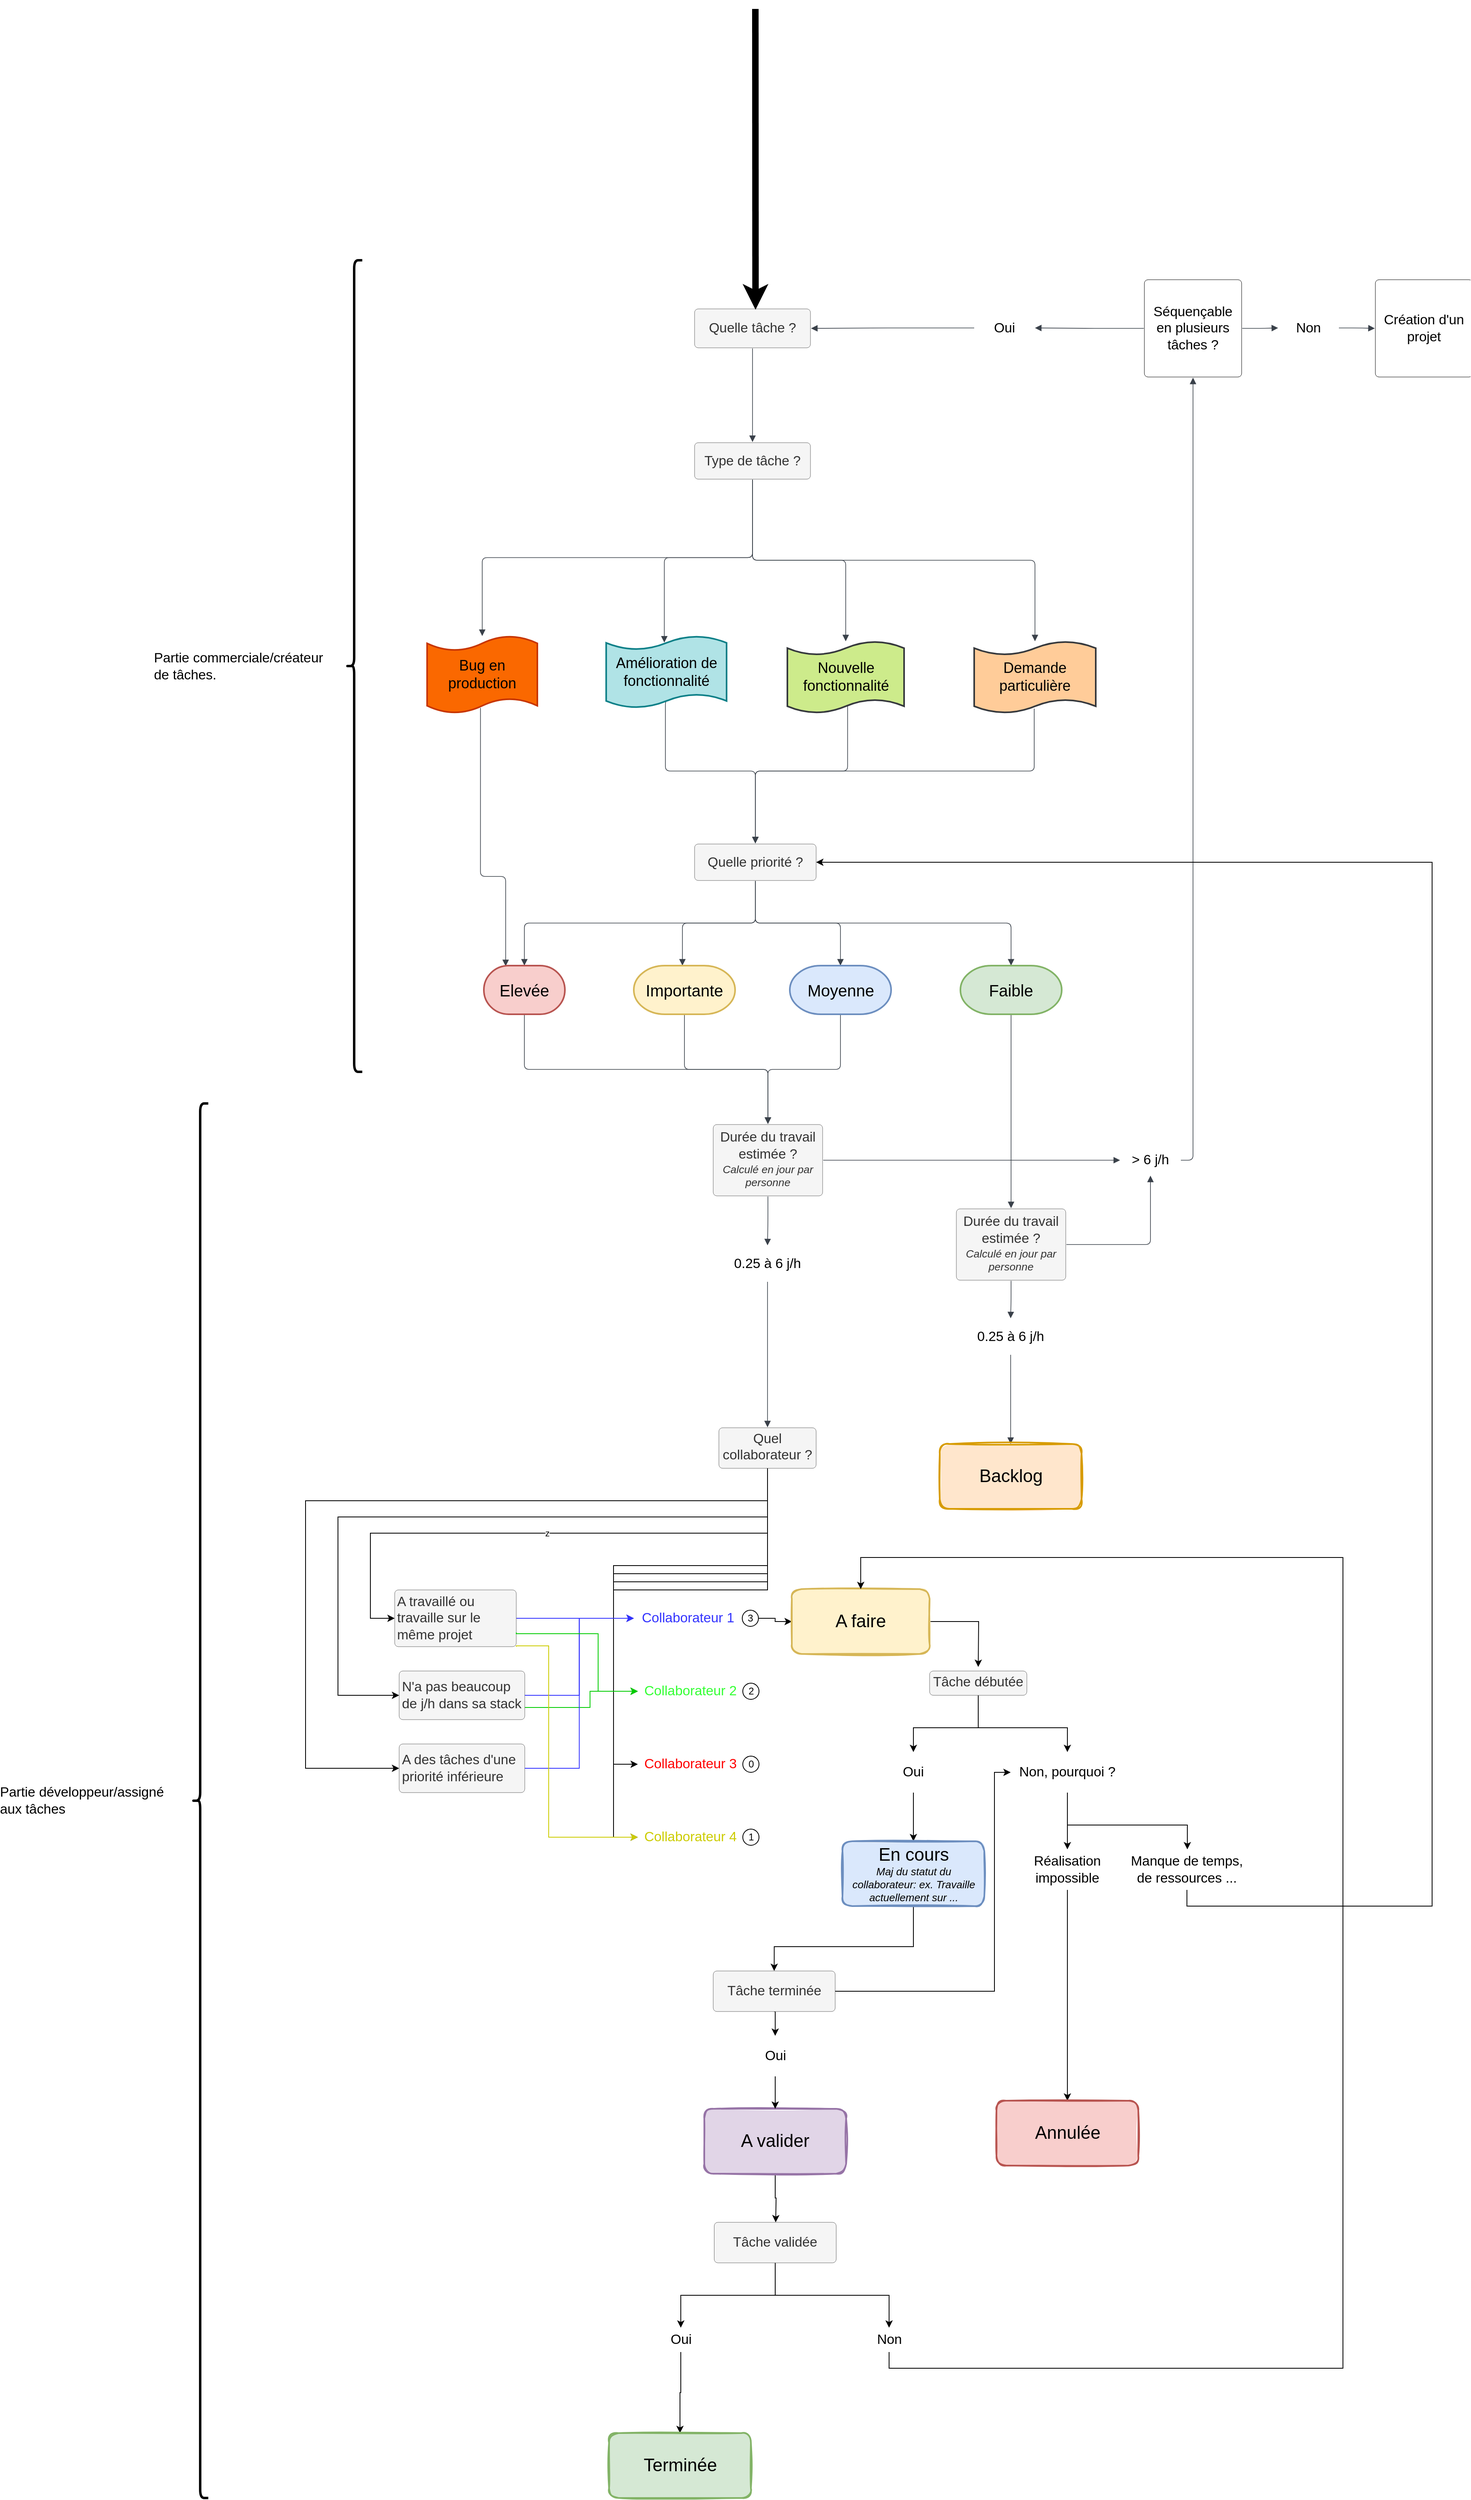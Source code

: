 <mxfile version="24.7.7">
  <diagram name="Page-1" id="fcZhdtvS9p5PEWPYI8Sy">
    <mxGraphModel dx="4054" dy="2605" grid="1" gridSize="10" guides="1" tooltips="1" connect="1" arrows="1" fold="1" page="1" pageScale="1" pageWidth="827" pageHeight="1169" math="0" shadow="0">
      <root>
        <mxCell id="0" />
        <mxCell id="1" parent="0" />
        <mxCell id="7268VmPEQmdFCBt6fVRC-45" value="" style="html=1;jettySize=18;whiteSpace=wrap;overflow=block;blockSpacing=1;fontSize=13;strokeColor=#3a414a;strokeOpacity=100;strokeWidth=0.8;rounded=1;arcSize=12;edgeStyle=orthogonalEdgeStyle;startArrow=none;endArrow=block;endFill=1;exitX=0.5;exitY=1.017;exitPerimeter=0;lucidId=GWr79bhpcn.O;" parent="1" source="7268VmPEQmdFCBt6fVRC-58" target="7268VmPEQmdFCBt6fVRC-217" edge="1">
          <mxGeometry width="100" height="100" relative="1" as="geometry">
            <Array as="points" />
            <mxPoint x="-870" y="-60" as="targetPoint" />
          </mxGeometry>
        </mxCell>
        <mxCell id="7268VmPEQmdFCBt6fVRC-46" value="" style="html=1;jettySize=18;whiteSpace=wrap;overflow=block;blockSpacing=1;fontSize=13;strokeColor=#3a414a;strokeOpacity=100;strokeWidth=0.8;rounded=1;arcSize=12;edgeStyle=orthogonalEdgeStyle;startArrow=none;endArrow=block;endFill=1;exitX=0.5;exitY=1.017;exitPerimeter=0;entryX=0.483;entryY=0.091;entryPerimeter=0;lucidId=5Yr7krDCe1~g;entryDx=0;entryDy=0;" parent="1" source="7268VmPEQmdFCBt6fVRC-58" target="7268VmPEQmdFCBt6fVRC-223" edge="1">
          <mxGeometry width="100" height="100" relative="1" as="geometry">
            <Array as="points" />
            <mxPoint x="-630" y="-59" as="targetPoint" />
          </mxGeometry>
        </mxCell>
        <mxCell id="7268VmPEQmdFCBt6fVRC-47" value="" style="html=1;jettySize=18;whiteSpace=wrap;overflow=block;blockSpacing=1;fontSize=13;strokeColor=#3a414a;strokeOpacity=100;strokeWidth=0.8;rounded=1;arcSize=12;edgeStyle=orthogonalEdgeStyle;startArrow=none;endArrow=block;endFill=1;exitX=0.5;exitY=1.017;exitPerimeter=0;lucidId=9Yr7BtLrKn6U;" parent="1" source="7268VmPEQmdFCBt6fVRC-58" target="7268VmPEQmdFCBt6fVRC-225" edge="1">
          <mxGeometry width="100" height="100" relative="1" as="geometry">
            <Array as="points" />
            <mxPoint x="-420.0" y="-60" as="targetPoint" />
          </mxGeometry>
        </mxCell>
        <mxCell id="7268VmPEQmdFCBt6fVRC-48" value="" style="html=1;jettySize=18;whiteSpace=wrap;overflow=block;blockSpacing=1;fontSize=13;strokeColor=#3a414a;strokeOpacity=100;strokeWidth=0.8;rounded=1;arcSize=12;edgeStyle=orthogonalEdgeStyle;startArrow=none;endArrow=block;endFill=1;exitX=0.5;exitY=1.017;exitPerimeter=0;lucidId=.Yr72rbnCcZs;" parent="1" source="7268VmPEQmdFCBt6fVRC-58" target="7268VmPEQmdFCBt6fVRC-224" edge="1">
          <mxGeometry width="100" height="100" relative="1" as="geometry">
            <Array as="points" />
          </mxGeometry>
        </mxCell>
        <mxCell id="7268VmPEQmdFCBt6fVRC-49" value="" style="html=1;jettySize=18;whiteSpace=wrap;overflow=block;blockSpacing=1;fontSize=13;strokeColor=#3a414a;strokeOpacity=100;strokeWidth=0.8;rounded=1;arcSize=12;edgeStyle=orthogonalEdgeStyle;startArrow=none;endArrow=block;endFill=1;exitX=0.5;exitY=1.017;exitPerimeter=0;entryX=0.5;entryY=0;entryPerimeter=0;lucidId=xZr7r6feh.bM;entryDx=0;entryDy=0;" parent="1" source="7268VmPEQmdFCBt6fVRC-59" target="7268VmPEQmdFCBt6fVRC-218" edge="1">
          <mxGeometry width="100" height="100" relative="1" as="geometry">
            <Array as="points" />
            <mxPoint x="-810" y="330" as="targetPoint" />
          </mxGeometry>
        </mxCell>
        <mxCell id="7268VmPEQmdFCBt6fVRC-50" value="" style="html=1;jettySize=18;whiteSpace=wrap;overflow=block;blockSpacing=1;fontSize=13;strokeColor=#3a414a;strokeOpacity=100;strokeWidth=0.8;rounded=1;arcSize=12;edgeStyle=orthogonalEdgeStyle;startArrow=none;endArrow=block;endFill=1;exitX=0.5;exitY=1.017;exitPerimeter=0;entryX=0.48;entryY=0;entryPerimeter=0;lucidId=v0r7iEhE~4Hi;entryDx=0;entryDy=0;" parent="1" source="7268VmPEQmdFCBt6fVRC-59" target="7268VmPEQmdFCBt6fVRC-219" edge="1">
          <mxGeometry width="100" height="100" relative="1" as="geometry">
            <Array as="points" />
            <mxPoint x="-615.0" y="330" as="targetPoint" />
          </mxGeometry>
        </mxCell>
        <mxCell id="7268VmPEQmdFCBt6fVRC-51" value="" style="html=1;jettySize=18;whiteSpace=wrap;overflow=block;blockSpacing=1;fontSize=13;strokeColor=#3a414a;strokeOpacity=100;strokeWidth=0.8;rounded=1;arcSize=12;edgeStyle=orthogonalEdgeStyle;startArrow=none;endArrow=block;endFill=1;exitX=0.5;exitY=1.017;exitPerimeter=0;entryX=0.5;entryY=0;entryPerimeter=0;lucidId=y0r72r68KfXO;entryDx=0;entryDy=0;" parent="1" source="7268VmPEQmdFCBt6fVRC-59" target="7268VmPEQmdFCBt6fVRC-220" edge="1">
          <mxGeometry width="100" height="100" relative="1" as="geometry">
            <Array as="points" />
            <mxPoint x="-420" y="330" as="targetPoint" />
          </mxGeometry>
        </mxCell>
        <mxCell id="7268VmPEQmdFCBt6fVRC-52" value="" style="html=1;jettySize=18;whiteSpace=wrap;overflow=block;blockSpacing=1;fontSize=13;strokeColor=#3a414a;strokeOpacity=100;strokeWidth=0.8;rounded=1;arcSize=12;edgeStyle=orthogonalEdgeStyle;startArrow=none;endArrow=block;endFill=1;exitX=0.5;exitY=1.017;exitPerimeter=0;entryX=0.5;entryY=0;entryPerimeter=0;lucidId=C0r7mXWmIQKI;entryDx=0;entryDy=0;" parent="1" source="7268VmPEQmdFCBt6fVRC-59" target="7268VmPEQmdFCBt6fVRC-222" edge="1">
          <mxGeometry width="100" height="100" relative="1" as="geometry">
            <Array as="points" />
            <mxPoint x="-210" y="330" as="targetPoint" />
          </mxGeometry>
        </mxCell>
        <mxCell id="7268VmPEQmdFCBt6fVRC-53" value="&lt;div style=&quot;display: flex; justify-content: center; text-align: center; align-items: baseline; font-size: 0; line-height: 1.25;margin-top: -2px;&quot;&gt;&lt;span&gt;&lt;span style=&quot;font-size:16.7px;&quot;&gt;Durée du travail estimée ?&#xa;&lt;/span&gt;&lt;span style=&quot;font-size:13.3px;font-style: italic;&quot;&gt;Calculé en jour par personne&lt;/span&gt;&lt;/span&gt;&lt;/div&gt;" style="html=1;overflow=block;blockSpacing=1;whiteSpace=wrap;fontSize=13;spacing=3.8;strokeColor=#666666;rounded=1;absoluteArcSize=1;arcSize=9;fillColor=#f5f5f5;strokeWidth=NaN;lucidId=x1r7ZiWbzoMB;fontColor=#333333;" parent="1" vertex="1">
          <mxGeometry x="-577" y="526" width="135" height="88" as="geometry" />
        </mxCell>
        <mxCell id="7268VmPEQmdFCBt6fVRC-54" value="" style="html=1;jettySize=18;whiteSpace=wrap;overflow=block;blockSpacing=1;fontSize=13;strokeColor=#3a414a;strokeOpacity=100;strokeWidth=0.8;rounded=1;arcSize=12;edgeStyle=orthogonalEdgeStyle;startArrow=none;endArrow=block;endFill=1;exitX=0.484;exitY=0.933;exitPerimeter=0;entryX=0.269;entryY=0.012;entryPerimeter=0;lucidId=e2r7PKSp98cc;exitDx=0;exitDy=0;entryDx=0;entryDy=0;" parent="1" source="7268VmPEQmdFCBt6fVRC-217" target="7268VmPEQmdFCBt6fVRC-218" edge="1">
          <mxGeometry width="100" height="100" relative="1" as="geometry">
            <Array as="points">
              <mxPoint x="-864" y="220" />
              <mxPoint x="-833" y="220" />
            </Array>
            <mxPoint x="-870" as="sourcePoint" />
          </mxGeometry>
        </mxCell>
        <mxCell id="7268VmPEQmdFCBt6fVRC-55" value="" style="html=1;jettySize=18;whiteSpace=wrap;overflow=block;blockSpacing=1;fontSize=13;strokeColor=#3a414a;strokeOpacity=100;strokeWidth=0.8;rounded=1;arcSize=12;edgeStyle=orthogonalEdgeStyle;startArrow=none;endArrow=block;endFill=1;exitX=0.514;exitY=0.903;exitPerimeter=0;entryX=0.5;entryY=-0.017;entryPerimeter=0;lucidId=j2r7BA~THjf5;exitDx=0;exitDy=0;" parent="1" source="7268VmPEQmdFCBt6fVRC-223" target="7268VmPEQmdFCBt6fVRC-59" edge="1">
          <mxGeometry width="100" height="100" relative="1" as="geometry">
            <Array as="points">
              <mxPoint x="-636" y="90" />
              <mxPoint x="-525" y="90" />
            </Array>
            <mxPoint x="-630" y="1" as="sourcePoint" />
          </mxGeometry>
        </mxCell>
        <mxCell id="7268VmPEQmdFCBt6fVRC-56" value="" style="html=1;jettySize=18;whiteSpace=wrap;overflow=block;blockSpacing=1;fontSize=13;strokeColor=#3a414a;strokeOpacity=100;strokeWidth=0.8;rounded=1;arcSize=12;edgeStyle=orthogonalEdgeStyle;startArrow=none;endArrow=block;endFill=1;exitX=0.516;exitY=0.875;exitPerimeter=0;entryX=0.5;entryY=-0.017;entryPerimeter=0;lucidId=q2r7TWV4VOhJ;exitDx=0;exitDy=0;" parent="1" source="7268VmPEQmdFCBt6fVRC-225" target="7268VmPEQmdFCBt6fVRC-59" edge="1">
          <mxGeometry width="100" height="100" relative="1" as="geometry">
            <Array as="points">
              <mxPoint x="-411" y="90" />
              <mxPoint x="-525" y="90" />
            </Array>
            <mxPoint x="-420.0" as="sourcePoint" />
          </mxGeometry>
        </mxCell>
        <mxCell id="7268VmPEQmdFCBt6fVRC-57" value="" style="html=1;jettySize=18;whiteSpace=wrap;overflow=block;blockSpacing=1;fontSize=13;strokeColor=#3a414a;strokeOpacity=100;strokeWidth=0.8;rounded=1;arcSize=12;edgeStyle=orthogonalEdgeStyle;startArrow=none;endArrow=block;endFill=1;exitX=0.494;exitY=0.938;exitPerimeter=0;entryX=0.5;entryY=-0.017;entryPerimeter=0;lucidId=u2r7fU8hXIdy;exitDx=0;exitDy=0;" parent="1" source="7268VmPEQmdFCBt6fVRC-224" target="7268VmPEQmdFCBt6fVRC-59" edge="1">
          <mxGeometry width="100" height="100" relative="1" as="geometry">
            <Array as="points">
              <mxPoint x="-181" y="90" />
              <mxPoint x="-525" y="90" />
            </Array>
          </mxGeometry>
        </mxCell>
        <mxCell id="7268VmPEQmdFCBt6fVRC-58" value="Type de tâche ?" style="html=1;overflow=block;blockSpacing=1;whiteSpace=wrap;fontSize=16.7;spacing=3.8;strokeColor=#666666;rounded=1;absoluteArcSize=1;arcSize=9;fillColor=#f5f5f5;strokeWidth=NaN;lucidId=j4r7KApGNP3D;fontColor=#333333;" parent="1" vertex="1">
          <mxGeometry x="-600" y="-315" width="143" height="45" as="geometry" />
        </mxCell>
        <mxCell id="7268VmPEQmdFCBt6fVRC-59" value="Quelle priorité ?" style="html=1;overflow=block;blockSpacing=1;whiteSpace=wrap;fontSize=16.7;spacing=3.8;strokeColor=#666666;rounded=1;absoluteArcSize=1;arcSize=9;fillColor=#f5f5f5;strokeWidth=NaN;lucidId=y4r7EGyVs_DY;fontColor=#333333;" parent="1" vertex="1">
          <mxGeometry x="-600" y="180" width="150" height="45" as="geometry" />
        </mxCell>
        <mxCell id="7268VmPEQmdFCBt6fVRC-60" value="" style="html=1;jettySize=18;whiteSpace=wrap;overflow=block;blockSpacing=1;fontSize=13;strokeColor=#3a414a;strokeOpacity=100;strokeWidth=0.8;rounded=1;arcSize=12;edgeStyle=orthogonalEdgeStyle;startArrow=none;endArrow=block;endFill=1;exitX=0.5;exitY=1;exitPerimeter=0;entryX=0.5;entryY=-0.009;entryPerimeter=0;lucidId=i6r7.LIMNPZT;exitDx=0;exitDy=0;" parent="1" source="7268VmPEQmdFCBt6fVRC-218" target="7268VmPEQmdFCBt6fVRC-53" edge="1">
          <mxGeometry width="100" height="100" relative="1" as="geometry">
            <Array as="points" />
            <mxPoint x="-810" y="390" as="sourcePoint" />
          </mxGeometry>
        </mxCell>
        <mxCell id="7268VmPEQmdFCBt6fVRC-61" value="" style="html=1;jettySize=18;whiteSpace=wrap;overflow=block;blockSpacing=1;fontSize=13;strokeColor=#3a414a;strokeOpacity=100;strokeWidth=0.8;rounded=1;arcSize=12;edgeStyle=orthogonalEdgeStyle;startArrow=none;endArrow=block;endFill=1;exitX=0.5;exitY=1;exitPerimeter=0;entryX=0.5;entryY=-0.009;entryPerimeter=0;lucidId=p6r7za8y9WH8;exitDx=0;exitDy=0;" parent="1" source="7268VmPEQmdFCBt6fVRC-219" target="7268VmPEQmdFCBt6fVRC-53" edge="1">
          <mxGeometry width="100" height="100" relative="1" as="geometry">
            <Array as="points" />
            <mxPoint x="-615.0" y="390" as="sourcePoint" />
          </mxGeometry>
        </mxCell>
        <mxCell id="7268VmPEQmdFCBt6fVRC-62" value="" style="html=1;jettySize=18;whiteSpace=wrap;overflow=block;blockSpacing=1;fontSize=13;strokeColor=#3a414a;strokeOpacity=100;strokeWidth=0.8;rounded=1;arcSize=12;edgeStyle=orthogonalEdgeStyle;startArrow=none;endArrow=block;endFill=1;exitX=0.5;exitY=1;exitPerimeter=0;entryX=0.5;entryY=-0.009;entryPerimeter=0;lucidId=B6r7BVNr0MH5;exitDx=0;exitDy=0;" parent="1" source="7268VmPEQmdFCBt6fVRC-220" target="7268VmPEQmdFCBt6fVRC-53" edge="1">
          <mxGeometry width="100" height="100" relative="1" as="geometry">
            <Array as="points" />
            <mxPoint x="-420" y="390" as="sourcePoint" />
          </mxGeometry>
        </mxCell>
        <mxCell id="7268VmPEQmdFCBt6fVRC-63" value="" style="html=1;jettySize=18;whiteSpace=wrap;overflow=block;blockSpacing=1;fontSize=13;strokeColor=#3a414a;strokeOpacity=100;strokeWidth=0.8;rounded=1;arcSize=12;edgeStyle=orthogonalEdgeStyle;startArrow=none;endArrow=block;endFill=1;entryX=0.5;entryY=-0.009;entryPerimeter=0;lucidId=F6r7zuVkJyv7;exitX=0.5;exitY=1;exitDx=0;exitDy=0;exitPerimeter=0;" parent="1" source="7268VmPEQmdFCBt6fVRC-222" target="7268VmPEQmdFCBt6fVRC-85" edge="1">
          <mxGeometry width="100" height="100" relative="1" as="geometry">
            <Array as="points" />
            <mxPoint x="-209" y="390" as="sourcePoint" />
          </mxGeometry>
        </mxCell>
        <mxCell id="7268VmPEQmdFCBt6fVRC-64" value="" style="html=1;jettySize=18;whiteSpace=wrap;overflow=block;blockSpacing=1;fontSize=13;strokeColor=#3a414a;strokeOpacity=100;strokeWidth=0.8;rounded=1;arcSize=12;edgeStyle=orthogonalEdgeStyle;startArrow=none;endArrow=block;endFill=1;exitX=0.5;exitY=1.009;exitPerimeter=0;entryX=0.5;entryY=0;entryPerimeter=0;lucidId=V6r7g9qa6I1i;" parent="1" source="7268VmPEQmdFCBt6fVRC-53" target="7268VmPEQmdFCBt6fVRC-65" edge="1">
          <mxGeometry width="100" height="100" relative="1" as="geometry">
            <Array as="points" />
          </mxGeometry>
        </mxCell>
        <mxCell id="7268VmPEQmdFCBt6fVRC-65" value="0.25 à 6 j/h" style="html=1;overflow=block;blockSpacing=1;whiteSpace=wrap;fontSize=16.7;spacing=3.8;strokeOpacity=0;fillOpacity=0;rounded=1;absoluteArcSize=1;arcSize=9;fillColor=#ffffff;strokeWidth=NaN;lucidId=X6r7Kn.4M4vJ;" parent="1" vertex="1">
          <mxGeometry x="-555" y="675" width="90" height="45" as="geometry" />
        </mxCell>
        <mxCell id="7268VmPEQmdFCBt6fVRC-66" value="" style="html=1;jettySize=18;whiteSpace=wrap;overflow=block;blockSpacing=1;fontSize=13;strokeColor=#3a414a;strokeOpacity=100;strokeWidth=0.8;rounded=1;arcSize=12;edgeStyle=orthogonalEdgeStyle;startArrow=none;endArrow=block;endFill=1;exitX=1.006;exitY=0.5;exitPerimeter=0;entryX=0;entryY=0.5;entryPerimeter=0;lucidId=y7r762tDR9xW;" parent="1" source="7268VmPEQmdFCBt6fVRC-53" target="7268VmPEQmdFCBt6fVRC-67" edge="1">
          <mxGeometry width="100" height="100" relative="1" as="geometry">
            <Array as="points" />
          </mxGeometry>
        </mxCell>
        <mxCell id="7268VmPEQmdFCBt6fVRC-67" value="&amp;gt; 6 j/h" style="html=1;overflow=block;blockSpacing=1;whiteSpace=wrap;fontSize=16.7;spacing=3.8;strokeOpacity=0;fillOpacity=0;rounded=1;absoluteArcSize=1;arcSize=9;fillColor=#ffffff;strokeWidth=NaN;lucidId=z7r7cQ-Ino3h;" parent="1" vertex="1">
          <mxGeometry x="-75" y="551" width="75" height="38" as="geometry" />
        </mxCell>
        <mxCell id="7268VmPEQmdFCBt6fVRC-68" value="" style="html=1;jettySize=18;whiteSpace=wrap;overflow=block;blockSpacing=1;fontSize=13;strokeColor=#3a414a;strokeOpacity=100;strokeWidth=0.8;rounded=1;arcSize=12;edgeStyle=orthogonalEdgeStyle;startArrow=none;endArrow=block;endFill=1;exitX=1;exitY=0.5;exitPerimeter=0;entryX=0.5;entryY=1.006;entryPerimeter=0;lucidId=.7r77-tQ36O4;" parent="1" source="7268VmPEQmdFCBt6fVRC-67" target="7268VmPEQmdFCBt6fVRC-69" edge="1">
          <mxGeometry width="100" height="100" relative="1" as="geometry">
            <Array as="points">
              <mxPoint x="15" y="570" />
            </Array>
          </mxGeometry>
        </mxCell>
        <mxCell id="7268VmPEQmdFCBt6fVRC-69" value="Séquençable en plusieurs tâches ?" style="html=1;overflow=block;blockSpacing=1;whiteSpace=wrap;fontSize=16.7;spacing=3.8;strokeColor=#000000;rounded=1;absoluteArcSize=1;arcSize=9;fillColor=none;strokeWidth=NaN;lucidId=~7r7wULAlt~f;" parent="1" vertex="1">
          <mxGeometry x="-45" y="-516" width="120" height="120" as="geometry" />
        </mxCell>
        <mxCell id="7268VmPEQmdFCBt6fVRC-70" value="" style="html=1;jettySize=18;whiteSpace=wrap;overflow=block;blockSpacing=1;fontSize=13;strokeColor=#3a414a;strokeOpacity=100;strokeWidth=0.8;rounded=1;arcSize=12;edgeStyle=orthogonalEdgeStyle;startArrow=none;endArrow=block;endFill=1;exitX=-0.006;exitY=0.5;exitPerimeter=0;entryX=1;entryY=0.5;entryPerimeter=0;lucidId=B_r7NjkyLdqk;" parent="1" source="7268VmPEQmdFCBt6fVRC-69" target="7268VmPEQmdFCBt6fVRC-71" edge="1">
          <mxGeometry width="100" height="100" relative="1" as="geometry">
            <Array as="points" />
          </mxGeometry>
        </mxCell>
        <mxCell id="7268VmPEQmdFCBt6fVRC-71" value="Oui" style="html=1;overflow=block;blockSpacing=1;whiteSpace=wrap;fontSize=16.7;spacing=3.8;strokeOpacity=0;fillOpacity=0;rounded=1;absoluteArcSize=1;arcSize=9;fillColor=#ffffff;strokeWidth=NaN;lucidId=C_r7Z1mVk2do;" parent="1" vertex="1">
          <mxGeometry x="-255" y="-479" width="75" height="45" as="geometry" />
        </mxCell>
        <mxCell id="7268VmPEQmdFCBt6fVRC-72" value="" style="html=1;jettySize=18;whiteSpace=wrap;overflow=block;blockSpacing=1;fontSize=13;strokeColor=#3a414a;strokeOpacity=100;strokeWidth=0.8;rounded=1;arcSize=12;edgeStyle=orthogonalEdgeStyle;startArrow=none;endArrow=block;endFill=1;exitX=0;exitY=0.5;exitPerimeter=0;entryX=1.005;entryY=0.5;entryPerimeter=0;lucidId=K_r78cQTjE8Y;" parent="1" source="7268VmPEQmdFCBt6fVRC-71" target="7268VmPEQmdFCBt6fVRC-91" edge="1">
          <mxGeometry width="100" height="100" relative="1" as="geometry">
            <Array as="points" />
          </mxGeometry>
        </mxCell>
        <mxCell id="7268VmPEQmdFCBt6fVRC-73" value="" style="html=1;jettySize=18;whiteSpace=wrap;overflow=block;blockSpacing=1;fontSize=13;strokeColor=#3a414a;strokeOpacity=100;strokeWidth=0.8;rounded=1;arcSize=12;edgeStyle=orthogonalEdgeStyle;startArrow=none;endArrow=block;endFill=1;exitX=1.006;exitY=0.5;exitPerimeter=0;entryX=0;entryY=0.5;entryPerimeter=0;lucidId=S_r7kf0IIELZ;" parent="1" source="7268VmPEQmdFCBt6fVRC-69" target="7268VmPEQmdFCBt6fVRC-74" edge="1">
          <mxGeometry width="100" height="100" relative="1" as="geometry">
            <Array as="points" />
          </mxGeometry>
        </mxCell>
        <mxCell id="7268VmPEQmdFCBt6fVRC-74" value="Non" style="html=1;overflow=block;blockSpacing=1;whiteSpace=wrap;fontSize=16.7;spacing=3.8;strokeOpacity=0;fillOpacity=0;rounded=1;absoluteArcSize=1;arcSize=9;fillColor=#ffffff;strokeWidth=NaN;lucidId=T_r7yN.Xvmcp;" parent="1" vertex="1">
          <mxGeometry x="120" y="-479" width="75" height="45" as="geometry" />
        </mxCell>
        <mxCell id="7268VmPEQmdFCBt6fVRC-75" value="" style="html=1;jettySize=18;whiteSpace=wrap;overflow=block;blockSpacing=1;fontSize=13;strokeColor=#3a414a;strokeOpacity=100;strokeWidth=0.8;rounded=1;arcSize=12;edgeStyle=orthogonalEdgeStyle;startArrow=none;endArrow=block;endFill=1;exitX=1;exitY=0.5;exitPerimeter=0;entryX=-0.006;entryY=0.5;entryPerimeter=0;lucidId=-_r7Xxgt.JMU;" parent="1" source="7268VmPEQmdFCBt6fVRC-74" target="7268VmPEQmdFCBt6fVRC-76" edge="1">
          <mxGeometry width="100" height="100" relative="1" as="geometry">
            <Array as="points" />
          </mxGeometry>
        </mxCell>
        <mxCell id="7268VmPEQmdFCBt6fVRC-76" value="Création d&#39;un projet" style="html=1;overflow=block;blockSpacing=1;whiteSpace=wrap;fontSize=16.7;spacing=3.8;strokeColor=#000000;rounded=1;absoluteArcSize=1;arcSize=9;fillColor=none;strokeWidth=NaN;lucidId=__r7heEoI50M;" parent="1" vertex="1">
          <mxGeometry x="240" y="-516" width="120" height="120" as="geometry" />
        </mxCell>
        <mxCell id="7268VmPEQmdFCBt6fVRC-80" value="" style="html=1;overflow=block;blockSpacing=1;whiteSpace=wrap;fontSize=16.7;align=center;spacing=3.8;strokeOpacity=0;fillOpacity=0;rounded=1;absoluteArcSize=1;arcSize=9;fillColor=#ffffff;strokeWidth=NaN;lucidId=cas78cJPZkww;" parent="1" vertex="1">
          <mxGeometry x="-270" y="-60" width="180" height="60" as="geometry" />
        </mxCell>
        <mxCell id="7268VmPEQmdFCBt6fVRC-85" value="&lt;div style=&quot;display: flex; justify-content: center; text-align: center; align-items: baseline; font-size: 0; line-height: 1.25;margin-top: -2px;&quot;&gt;&lt;span&gt;&lt;span style=&quot;font-size:16.7px;&quot;&gt;Durée du travail estimée ?&#xa;&lt;/span&gt;&lt;span style=&quot;font-size:13.3px;font-style: italic;&quot;&gt;Calculé en jour par personne&lt;/span&gt;&lt;/span&gt;&lt;/div&gt;" style="html=1;overflow=block;blockSpacing=1;whiteSpace=wrap;fontSize=13;spacing=3.8;strokeColor=#666666;rounded=1;absoluteArcSize=1;arcSize=9;fillColor=#f5f5f5;strokeWidth=NaN;lucidId=wbs7ypl_VjJa;fontColor=#333333;" parent="1" vertex="1">
          <mxGeometry x="-277" y="630" width="135" height="88" as="geometry" />
        </mxCell>
        <mxCell id="7268VmPEQmdFCBt6fVRC-86" value="" style="html=1;jettySize=18;whiteSpace=wrap;overflow=block;blockSpacing=1;fontSize=13;strokeColor=#3a414a;strokeOpacity=100;strokeWidth=0.8;rounded=1;arcSize=12;edgeStyle=orthogonalEdgeStyle;startArrow=none;endArrow=block;endFill=1;exitX=1.006;exitY=0.5;exitPerimeter=0;entryX=0.5;entryY=1;entryPerimeter=0;lucidId=7bs7uB7d7-~h;" parent="1" source="7268VmPEQmdFCBt6fVRC-85" target="7268VmPEQmdFCBt6fVRC-67" edge="1">
          <mxGeometry width="100" height="100" relative="1" as="geometry">
            <Array as="points" />
          </mxGeometry>
        </mxCell>
        <mxCell id="7268VmPEQmdFCBt6fVRC-87" value="0.25 à 6 j/h" style="html=1;overflow=block;blockSpacing=1;whiteSpace=wrap;fontSize=16.7;spacing=3.8;strokeOpacity=0;fillOpacity=0;rounded=1;absoluteArcSize=1;arcSize=9;fillColor=#ffffff;strokeWidth=NaN;lucidId=ycs7k-iV7Tm~;" parent="1" vertex="1">
          <mxGeometry x="-255" y="765" width="90" height="45" as="geometry" />
        </mxCell>
        <mxCell id="7268VmPEQmdFCBt6fVRC-88" value="" style="html=1;jettySize=18;whiteSpace=wrap;overflow=block;blockSpacing=1;fontSize=13;strokeColor=#3a414a;strokeOpacity=100;strokeWidth=0.8;rounded=1;arcSize=12;edgeStyle=orthogonalEdgeStyle;startArrow=none;endArrow=block;endFill=1;exitX=0.5;exitY=1.009;exitPerimeter=0;entryX=0.5;entryY=0;entryPerimeter=0;lucidId=Kcs7-iPhEJoN;" parent="1" source="7268VmPEQmdFCBt6fVRC-85" target="7268VmPEQmdFCBt6fVRC-87" edge="1">
          <mxGeometry width="100" height="100" relative="1" as="geometry">
            <Array as="points" />
          </mxGeometry>
        </mxCell>
        <mxCell id="7268VmPEQmdFCBt6fVRC-89" value="" style="html=1;jettySize=18;whiteSpace=wrap;overflow=block;blockSpacing=1;fontSize=13;strokeColor=#3a414a;strokeOpacity=100;strokeWidth=0.8;rounded=1;arcSize=12;edgeStyle=orthogonalEdgeStyle;startArrow=none;endArrow=block;endFill=1;exitX=0.5;exitY=1;exitPerimeter=0;lucidId=7cs7XB3quXUA;" parent="1" source="7268VmPEQmdFCBt6fVRC-87" target="7268VmPEQmdFCBt6fVRC-212" edge="1">
          <mxGeometry width="100" height="100" relative="1" as="geometry">
            <Array as="points" />
            <mxPoint x="-210" y="915" as="targetPoint" />
          </mxGeometry>
        </mxCell>
        <mxCell id="7268VmPEQmdFCBt6fVRC-91" value="Quelle tâche ?" style="html=1;overflow=block;blockSpacing=1;whiteSpace=wrap;fontSize=16.7;spacing=3.8;rounded=1;absoluteArcSize=1;arcSize=9;strokeWidth=NaN;lucidId=9es7En538.l.;fillColor=#f5f5f5;fontColor=#333333;strokeColor=#666666;" parent="1" vertex="1">
          <mxGeometry x="-600" y="-480" width="143" height="48" as="geometry" />
        </mxCell>
        <mxCell id="7268VmPEQmdFCBt6fVRC-92" value="" style="html=1;jettySize=18;whiteSpace=wrap;overflow=block;blockSpacing=1;fontSize=13;strokeColor=#3a414a;strokeOpacity=100;strokeWidth=0.8;rounded=1;arcSize=12;edgeStyle=orthogonalEdgeStyle;startArrow=none;endArrow=block;endFill=1;exitX=0.5;exitY=1.016;exitPerimeter=0;entryX=0.5;entryY=-0.017;entryPerimeter=0;lucidId=yfs7n4fkxC1-;" parent="1" source="7268VmPEQmdFCBt6fVRC-91" target="7268VmPEQmdFCBt6fVRC-58" edge="1">
          <mxGeometry width="100" height="100" relative="1" as="geometry">
            <Array as="points" />
          </mxGeometry>
        </mxCell>
        <mxCell id="7268VmPEQmdFCBt6fVRC-93" value="" style="html=1;jettySize=18;whiteSpace=wrap;overflow=block;blockSpacing=1;fontSize=13;strokeColor=#3a414a;strokeOpacity=100;strokeWidth=0.8;rounded=1;arcSize=12;edgeStyle=orthogonalEdgeStyle;startArrow=none;endArrow=block;endFill=1;exitX=0.5;exitY=1;exitPerimeter=0;entryX=0.5;entryY=-0.01;entryPerimeter=0;lucidId=Ogs7yv3sAOYD;" parent="1" source="7268VmPEQmdFCBt6fVRC-65" target="7268VmPEQmdFCBt6fVRC-94" edge="1">
          <mxGeometry width="100" height="100" relative="1" as="geometry">
            <Array as="points" />
          </mxGeometry>
        </mxCell>
        <mxCell id="7268VmPEQmdFCBt6fVRC-104" value="z" style="edgeStyle=orthogonalEdgeStyle;rounded=0;orthogonalLoop=1;jettySize=auto;html=1;exitX=0.5;exitY=1;exitDx=0;exitDy=0;entryX=0;entryY=0.5;entryDx=0;entryDy=0;" parent="1" source="7268VmPEQmdFCBt6fVRC-94" target="7268VmPEQmdFCBt6fVRC-105" edge="1">
          <mxGeometry relative="1" as="geometry">
            <mxPoint x="-980" y="1140" as="targetPoint" />
            <Array as="points">
              <mxPoint x="-510" y="1030" />
              <mxPoint x="-1000" y="1030" />
              <mxPoint x="-1000" y="1135" />
            </Array>
          </mxGeometry>
        </mxCell>
        <mxCell id="7268VmPEQmdFCBt6fVRC-130" style="edgeStyle=orthogonalEdgeStyle;rounded=0;orthogonalLoop=1;jettySize=auto;html=1;exitX=0.5;exitY=1;exitDx=0;exitDy=0;entryX=0;entryY=0.5;entryDx=0;entryDy=0;" parent="1" source="7268VmPEQmdFCBt6fVRC-94" target="7268VmPEQmdFCBt6fVRC-108" edge="1">
          <mxGeometry relative="1" as="geometry">
            <Array as="points">
              <mxPoint x="-510" y="990" />
              <mxPoint x="-1080" y="990" />
              <mxPoint x="-1080" y="1320" />
            </Array>
          </mxGeometry>
        </mxCell>
        <mxCell id="7268VmPEQmdFCBt6fVRC-228" style="edgeStyle=orthogonalEdgeStyle;rounded=0;orthogonalLoop=1;jettySize=auto;html=1;exitX=0.5;exitY=1;exitDx=0;exitDy=0;entryX=0;entryY=0.5;entryDx=0;entryDy=0;" parent="1" source="7268VmPEQmdFCBt6fVRC-94" target="7268VmPEQmdFCBt6fVRC-98" edge="1">
          <mxGeometry relative="1" as="geometry">
            <mxPoint x="-680" y="1140" as="targetPoint" />
            <Array as="points">
              <mxPoint x="-510" y="1070" />
              <mxPoint x="-700" y="1070" />
              <mxPoint x="-700" y="1135" />
            </Array>
          </mxGeometry>
        </mxCell>
        <mxCell id="7268VmPEQmdFCBt6fVRC-230" style="edgeStyle=orthogonalEdgeStyle;rounded=0;orthogonalLoop=1;jettySize=auto;html=1;exitX=0.5;exitY=1;exitDx=0;exitDy=0;entryX=0;entryY=0.5;entryDx=0;entryDy=0;" parent="1" source="7268VmPEQmdFCBt6fVRC-94" target="7268VmPEQmdFCBt6fVRC-140" edge="1">
          <mxGeometry relative="1" as="geometry">
            <Array as="points">
              <mxPoint x="-510" y="1080" />
              <mxPoint x="-700" y="1080" />
              <mxPoint x="-700" y="1225" />
            </Array>
          </mxGeometry>
        </mxCell>
        <mxCell id="7268VmPEQmdFCBt6fVRC-231" style="edgeStyle=orthogonalEdgeStyle;rounded=0;orthogonalLoop=1;jettySize=auto;html=1;exitX=0.5;exitY=1;exitDx=0;exitDy=0;entryX=0;entryY=0.5;entryDx=0;entryDy=0;" parent="1" source="7268VmPEQmdFCBt6fVRC-94" target="7268VmPEQmdFCBt6fVRC-152" edge="1">
          <mxGeometry relative="1" as="geometry">
            <Array as="points">
              <mxPoint x="-510" y="1090" />
              <mxPoint x="-700" y="1090" />
              <mxPoint x="-700" y="1315" />
            </Array>
          </mxGeometry>
        </mxCell>
        <mxCell id="7268VmPEQmdFCBt6fVRC-232" style="edgeStyle=orthogonalEdgeStyle;rounded=0;orthogonalLoop=1;jettySize=auto;html=1;exitX=0.5;exitY=1;exitDx=0;exitDy=0;entryX=0;entryY=0.5;entryDx=0;entryDy=0;" parent="1" source="7268VmPEQmdFCBt6fVRC-94" target="7268VmPEQmdFCBt6fVRC-155" edge="1">
          <mxGeometry relative="1" as="geometry">
            <mxPoint x="-680" y="1370" as="targetPoint" />
            <Array as="points">
              <mxPoint x="-510" y="1100" />
              <mxPoint x="-700" y="1100" />
              <mxPoint x="-700" y="1405" />
            </Array>
          </mxGeometry>
        </mxCell>
        <mxCell id="7268VmPEQmdFCBt6fVRC-94" value="Quel collaborateur ?&lt;div&gt;&lt;br&gt;&lt;/div&gt;" style="html=1;overflow=block;blockSpacing=1;whiteSpace=wrap;fontSize=16.7;spacing=3.8;strokeColor=#666666;rounded=1;absoluteArcSize=1;arcSize=9;fillColor=#f5f5f5;strokeWidth=NaN;lucidId=Qgs722q_PT3A;align=center;fontColor=#333333;" parent="1" vertex="1">
          <mxGeometry x="-570" y="900" width="120" height="50" as="geometry" />
        </mxCell>
        <mxCell id="7268VmPEQmdFCBt6fVRC-131" style="edgeStyle=orthogonalEdgeStyle;rounded=0;orthogonalLoop=1;jettySize=auto;html=1;exitX=1;exitY=0.5;exitDx=0;exitDy=0;entryX=0;entryY=0.5;entryDx=0;entryDy=0;fillColor=#dae8fc;strokeColor=#3333FF;fontColor=#3333FF;" parent="1" source="7268VmPEQmdFCBt6fVRC-105" target="7268VmPEQmdFCBt6fVRC-98" edge="1">
          <mxGeometry relative="1" as="geometry" />
        </mxCell>
        <mxCell id="7268VmPEQmdFCBt6fVRC-105" value="&lt;div&gt;A travaillé ou travaille sur le même projet&lt;/div&gt;" style="html=1;overflow=block;blockSpacing=1;whiteSpace=wrap;fontSize=16.7;spacing=3.8;strokeColor=#666666;rounded=1;absoluteArcSize=1;arcSize=9;fillColor=#f5f5f5;strokeWidth=NaN;lucidId=Qgs722q_PT3A;align=left;fontColor=#333333;" parent="1" vertex="1">
          <mxGeometry x="-970" y="1100" width="150" height="70" as="geometry" />
        </mxCell>
        <mxCell id="7268VmPEQmdFCBt6fVRC-142" style="edgeStyle=orthogonalEdgeStyle;rounded=0;orthogonalLoop=1;jettySize=auto;html=1;entryX=0;entryY=0.5;entryDx=0;entryDy=0;strokeColor=#00CC00;exitX=1;exitY=0.75;exitDx=0;exitDy=0;" parent="1" source="7268VmPEQmdFCBt6fVRC-107" target="7268VmPEQmdFCBt6fVRC-140" edge="1">
          <mxGeometry relative="1" as="geometry">
            <mxPoint x="-690" y="1270" as="sourcePoint" />
            <mxPoint x="-590.5" y="1275" as="targetPoint" />
            <Array as="points">
              <mxPoint x="-729" y="1245" />
              <mxPoint x="-729" y="1225" />
            </Array>
          </mxGeometry>
        </mxCell>
        <mxCell id="7268VmPEQmdFCBt6fVRC-107" value="N&#39;a pas beaucoup de j/h dans sa stack" style="html=1;overflow=block;blockSpacing=1;whiteSpace=wrap;fontSize=16.7;spacing=3.8;strokeColor=#666666;rounded=1;absoluteArcSize=1;arcSize=9;fillColor=#f5f5f5;strokeWidth=NaN;lucidId=Qgs722q_PT3A;align=left;fontColor=#333333;" parent="1" vertex="1">
          <mxGeometry x="-964.5" y="1200" width="155" height="60" as="geometry" />
        </mxCell>
        <mxCell id="7268VmPEQmdFCBt6fVRC-108" value="A des tâches d&#39;une priorité inférieure" style="html=1;overflow=block;blockSpacing=1;whiteSpace=wrap;fontSize=16.7;spacing=3.8;strokeColor=#666666;rounded=1;absoluteArcSize=1;arcSize=9;fillColor=#f5f5f5;strokeWidth=NaN;lucidId=Qgs722q_PT3A;align=left;fontColor=#333333;" parent="1" vertex="1">
          <mxGeometry x="-964.5" y="1290" width="155" height="60" as="geometry" />
        </mxCell>
        <mxCell id="7268VmPEQmdFCBt6fVRC-129" style="edgeStyle=orthogonalEdgeStyle;rounded=0;orthogonalLoop=1;jettySize=auto;html=1;exitX=0.5;exitY=1;exitDx=0;exitDy=0;entryX=0;entryY=0.5;entryDx=0;entryDy=0;" parent="1" source="7268VmPEQmdFCBt6fVRC-94" target="7268VmPEQmdFCBt6fVRC-107" edge="1">
          <mxGeometry relative="1" as="geometry">
            <mxPoint x="-954" y="1149" as="targetPoint" />
            <mxPoint x="-500" y="960" as="sourcePoint" />
            <Array as="points">
              <mxPoint x="-510" y="1010" />
              <mxPoint x="-1040" y="1010" />
              <mxPoint x="-1040" y="1230" />
            </Array>
          </mxGeometry>
        </mxCell>
        <mxCell id="7268VmPEQmdFCBt6fVRC-132" value="" style="group;fontColor=#3333FF;" parent="1" vertex="1" connectable="0">
          <mxGeometry x="-675" y="1120" width="154.5" height="65" as="geometry" />
        </mxCell>
        <mxCell id="7268VmPEQmdFCBt6fVRC-98" value="&lt;font color=&quot;#3333ff&quot;&gt;Collaborateur 1&lt;/font&gt;" style="html=1;overflow=block;blockSpacing=1;whiteSpace=wrap;fontSize=16.7;spacing=3.8;strokeColor=#unset;rounded=1;absoluteArcSize=1;arcSize=9;fillColor=none;strokeWidth=NaN;lucidId=vhs7WFJ5v-HP;" parent="7268VmPEQmdFCBt6fVRC-132" vertex="1">
          <mxGeometry width="133.831" height="30" as="geometry" />
        </mxCell>
        <mxCell id="7268VmPEQmdFCBt6fVRC-116" value="3" style="ellipse;whiteSpace=wrap;html=1;aspect=fixed;" parent="7268VmPEQmdFCBt6fVRC-132" vertex="1">
          <mxGeometry x="133.831" y="5" width="20" height="20" as="geometry" />
        </mxCell>
        <mxCell id="7268VmPEQmdFCBt6fVRC-134" style="edgeStyle=orthogonalEdgeStyle;rounded=0;orthogonalLoop=1;jettySize=auto;html=1;exitX=1;exitY=0.5;exitDx=0;exitDy=0;entryX=0;entryY=0.5;entryDx=0;entryDy=0;fillColor=#dae8fc;strokeColor=#3333FF;fontColor=#3333FF;" parent="1" source="7268VmPEQmdFCBt6fVRC-107" target="7268VmPEQmdFCBt6fVRC-98" edge="1">
          <mxGeometry relative="1" as="geometry">
            <mxPoint x="-834" y="1149" as="sourcePoint" />
            <mxPoint x="-664" y="1149" as="targetPoint" />
          </mxGeometry>
        </mxCell>
        <mxCell id="7268VmPEQmdFCBt6fVRC-138" style="edgeStyle=orthogonalEdgeStyle;rounded=0;orthogonalLoop=1;jettySize=auto;html=1;exitX=1;exitY=0.5;exitDx=0;exitDy=0;entryX=0;entryY=0.5;entryDx=0;entryDy=0;fillColor=#dae8fc;strokeColor=#3333FF;fontColor=#3333FF;" parent="1" source="7268VmPEQmdFCBt6fVRC-108" target="7268VmPEQmdFCBt6fVRC-98" edge="1">
          <mxGeometry relative="1" as="geometry">
            <mxPoint x="-799" y="1240" as="sourcePoint" />
            <mxPoint x="-664" y="1149" as="targetPoint" />
          </mxGeometry>
        </mxCell>
        <mxCell id="7268VmPEQmdFCBt6fVRC-139" value="" style="group;fontColor=#00CC00;" parent="1" vertex="1" connectable="0">
          <mxGeometry x="-670" y="1210" width="149.5" height="30" as="geometry" />
        </mxCell>
        <mxCell id="7268VmPEQmdFCBt6fVRC-140" value="&lt;font color=&quot;#33ff33&quot;&gt;Collaborateur 2&lt;/font&gt;" style="html=1;overflow=block;blockSpacing=1;whiteSpace=wrap;fontSize=16.7;spacing=3.8;strokeColor=#unset;rounded=1;absoluteArcSize=1;arcSize=9;fillColor=none;strokeWidth=NaN;lucidId=vhs7WFJ5v-HP;" parent="7268VmPEQmdFCBt6fVRC-139" vertex="1">
          <mxGeometry width="129.5" height="30" as="geometry" />
        </mxCell>
        <mxCell id="7268VmPEQmdFCBt6fVRC-141" value="2" style="ellipse;whiteSpace=wrap;html=1;aspect=fixed;" parent="7268VmPEQmdFCBt6fVRC-139" vertex="1">
          <mxGeometry x="129.5" y="5" width="20" height="20" as="geometry" />
        </mxCell>
        <mxCell id="7268VmPEQmdFCBt6fVRC-143" style="edgeStyle=orthogonalEdgeStyle;rounded=0;orthogonalLoop=1;jettySize=auto;html=1;strokeColor=#00CC00;exitX=1;exitY=0.75;exitDx=0;exitDy=0;entryX=0;entryY=0.5;entryDx=0;entryDy=0;" parent="1" source="7268VmPEQmdFCBt6fVRC-105" target="7268VmPEQmdFCBt6fVRC-140" edge="1">
          <mxGeometry relative="1" as="geometry">
            <mxPoint x="-799" y="1255" as="sourcePoint" />
            <mxPoint x="-680" y="1180" as="targetPoint" />
            <Array as="points">
              <mxPoint x="-719" y="1154" />
              <mxPoint x="-719" y="1225" />
            </Array>
          </mxGeometry>
        </mxCell>
        <mxCell id="7268VmPEQmdFCBt6fVRC-145" value="" style="html=1;overflow=block;blockSpacing=1;whiteSpace=wrap;fontSize=16.7;spacing=3.8;strokeColor=#unset;rounded=1;absoluteArcSize=1;arcSize=9;fillColor=none;strokeWidth=NaN;lucidId=vhs7WFJ5v-HP;" parent="1" vertex="1">
          <mxGeometry x="-660" y="1330" width="129.5" height="30" as="geometry" />
        </mxCell>
        <mxCell id="7268VmPEQmdFCBt6fVRC-151" value="" style="group;fontColor=#00CC00;" parent="1" vertex="1" connectable="0">
          <mxGeometry x="-670" y="1300" width="149.5" height="30" as="geometry" />
        </mxCell>
        <mxCell id="7268VmPEQmdFCBt6fVRC-152" value="&lt;font color=&quot;#ff0000&quot;&gt;Collaborateur 3&lt;/font&gt;" style="html=1;overflow=block;blockSpacing=1;whiteSpace=wrap;fontSize=16.7;spacing=3.8;strokeColor=#unset;rounded=1;absoluteArcSize=1;arcSize=9;fillColor=none;strokeWidth=NaN;lucidId=vhs7WFJ5v-HP;" parent="7268VmPEQmdFCBt6fVRC-151" vertex="1">
          <mxGeometry width="129.5" height="30" as="geometry" />
        </mxCell>
        <mxCell id="7268VmPEQmdFCBt6fVRC-153" value="0" style="ellipse;whiteSpace=wrap;html=1;aspect=fixed;" parent="7268VmPEQmdFCBt6fVRC-151" vertex="1">
          <mxGeometry x="129.5" y="5" width="20" height="20" as="geometry" />
        </mxCell>
        <mxCell id="7268VmPEQmdFCBt6fVRC-154" value="" style="group;fontColor=#00CC00;" parent="1" vertex="1" connectable="0">
          <mxGeometry x="-670" y="1390" width="149.5" height="30" as="geometry" />
        </mxCell>
        <mxCell id="7268VmPEQmdFCBt6fVRC-156" value="1" style="ellipse;whiteSpace=wrap;html=1;aspect=fixed;" parent="7268VmPEQmdFCBt6fVRC-154" vertex="1">
          <mxGeometry x="129.5" y="5" width="20" height="20" as="geometry" />
        </mxCell>
        <mxCell id="7268VmPEQmdFCBt6fVRC-157" style="edgeStyle=orthogonalEdgeStyle;rounded=0;orthogonalLoop=1;jettySize=auto;html=1;entryX=0;entryY=0.5;entryDx=0;entryDy=0;strokeColor=#CCCC00;exitX=1;exitY=1;exitDx=0;exitDy=0;" parent="1" source="7268VmPEQmdFCBt6fVRC-105" target="7268VmPEQmdFCBt6fVRC-155" edge="1">
          <mxGeometry relative="1" as="geometry">
            <mxPoint x="-799" y="1255" as="sourcePoint" />
            <mxPoint x="-660" y="1235" as="targetPoint" />
            <Array as="points">
              <mxPoint x="-780" y="1169" />
              <mxPoint x="-780" y="1405" />
            </Array>
          </mxGeometry>
        </mxCell>
        <mxCell id="7268VmPEQmdFCBt6fVRC-155" value="&lt;font color=&quot;#cccc00&quot;&gt;Collaborateur 4&lt;/font&gt;" style="html=1;overflow=block;blockSpacing=1;whiteSpace=wrap;fontSize=16.7;spacing=3.8;strokeColor=#unset;rounded=1;absoluteArcSize=1;arcSize=9;fillColor=none;strokeWidth=NaN;lucidId=vhs7WFJ5v-HP;" parent="1" vertex="1">
          <mxGeometry x="-670" y="1390" width="129.5" height="30" as="geometry" />
        </mxCell>
        <mxCell id="7268VmPEQmdFCBt6fVRC-162" style="edgeStyle=orthogonalEdgeStyle;rounded=0;orthogonalLoop=1;jettySize=auto;html=1;exitX=0.5;exitY=1;exitDx=0;exitDy=0;" parent="1" source="7268VmPEQmdFCBt6fVRC-167" target="7268VmPEQmdFCBt6fVRC-170" edge="1">
          <mxGeometry relative="1" as="geometry">
            <mxPoint x="-330" y="1300" as="targetPoint" />
            <mxPoint x="-250.45" y="1240" as="sourcePoint" />
            <Array as="points">
              <mxPoint x="-250" y="1270" />
              <mxPoint x="-330" y="1270" />
            </Array>
          </mxGeometry>
        </mxCell>
        <mxCell id="7268VmPEQmdFCBt6fVRC-158" style="edgeStyle=orthogonalEdgeStyle;rounded=0;orthogonalLoop=1;jettySize=auto;html=1;entryX=0.5;entryY=0;entryDx=0;entryDy=0;" parent="1" source="7268VmPEQmdFCBt6fVRC-168" edge="1">
          <mxGeometry relative="1" as="geometry">
            <mxPoint x="-250" y="1195" as="targetPoint" />
          </mxGeometry>
        </mxCell>
        <mxCell id="7268VmPEQmdFCBt6fVRC-171" style="edgeStyle=orthogonalEdgeStyle;rounded=0;orthogonalLoop=1;jettySize=auto;html=1;exitX=0.5;exitY=1;exitDx=0;exitDy=0;entryX=0.5;entryY=0;entryDx=0;entryDy=0;" parent="1" source="7268VmPEQmdFCBt6fVRC-167" target="7268VmPEQmdFCBt6fVRC-172" edge="1">
          <mxGeometry relative="1" as="geometry">
            <mxPoint x="-160.0" y="1300.0" as="targetPoint" />
            <Array as="points">
              <mxPoint x="-250" y="1270" />
              <mxPoint x="-140" y="1270" />
            </Array>
          </mxGeometry>
        </mxCell>
        <mxCell id="7268VmPEQmdFCBt6fVRC-167" value="&lt;div&gt;Tâche débutée&lt;/div&gt;&lt;div&gt;&lt;br&gt;&lt;/div&gt;" style="html=1;overflow=block;blockSpacing=1;whiteSpace=wrap;fontSize=16.7;spacing=3.8;strokeColor=#666666;rounded=1;absoluteArcSize=1;arcSize=9;fillColor=#f5f5f5;strokeWidth=NaN;lucidId=Qgs722q_PT3A;align=center;fontColor=#333333;" parent="1" vertex="1">
          <mxGeometry x="-310" y="1200" width="120" height="30" as="geometry" />
        </mxCell>
        <mxCell id="7268VmPEQmdFCBt6fVRC-169" value="" style="edgeStyle=orthogonalEdgeStyle;rounded=0;orthogonalLoop=1;jettySize=auto;html=1;entryX=0;entryY=0.5;entryDx=0;entryDy=0;" parent="1" source="7268VmPEQmdFCBt6fVRC-116" target="7268VmPEQmdFCBt6fVRC-168" edge="1">
          <mxGeometry relative="1" as="geometry">
            <mxPoint x="-250" y="1195" as="targetPoint" />
            <mxPoint x="-521" y="1139" as="sourcePoint" />
          </mxGeometry>
        </mxCell>
        <mxCell id="7268VmPEQmdFCBt6fVRC-168" value="&lt;font style=&quot;font-size: 22px;&quot;&gt;A faire&lt;/font&gt;" style="rounded=1;whiteSpace=wrap;html=1;strokeWidth=2;fillWeight=4;hachureGap=8;hachureAngle=45;fillColor=#fff2cc;sketch=1;strokeColor=#d6b656;fillStyle=solid;" parent="1" vertex="1">
          <mxGeometry x="-480" y="1099" width="170" height="80" as="geometry" />
        </mxCell>
        <mxCell id="7268VmPEQmdFCBt6fVRC-173" style="edgeStyle=orthogonalEdgeStyle;rounded=0;orthogonalLoop=1;jettySize=auto;html=1;exitX=0.5;exitY=1;exitDx=0;exitDy=0;" parent="1" source="7268VmPEQmdFCBt6fVRC-170" target="7268VmPEQmdFCBt6fVRC-175" edge="1">
          <mxGeometry relative="1" as="geometry">
            <mxPoint x="-330.0" y="1410.0" as="targetPoint" />
          </mxGeometry>
        </mxCell>
        <mxCell id="7268VmPEQmdFCBt6fVRC-170" value="&lt;div&gt;Oui&lt;/div&gt;" style="html=1;overflow=block;blockSpacing=1;whiteSpace=wrap;fontSize=16.7;spacing=3.8;strokeColor=#unset;rounded=1;absoluteArcSize=1;arcSize=9;fillColor=none;strokeWidth=NaN;lucidId=Qgs722q_PT3A;align=center;" parent="1" vertex="1">
          <mxGeometry x="-390" y="1300" width="120" height="50" as="geometry" />
        </mxCell>
        <mxCell id="7268VmPEQmdFCBt6fVRC-182" style="edgeStyle=orthogonalEdgeStyle;rounded=0;orthogonalLoop=1;jettySize=auto;html=1;exitX=0.5;exitY=1;exitDx=0;exitDy=0;entryX=0.5;entryY=0;entryDx=0;entryDy=0;" parent="1" source="7268VmPEQmdFCBt6fVRC-172" target="7268VmPEQmdFCBt6fVRC-180" edge="1">
          <mxGeometry relative="1" as="geometry" />
        </mxCell>
        <mxCell id="7268VmPEQmdFCBt6fVRC-172" value="&lt;div&gt;Non, pourquoi ?&lt;/div&gt;" style="html=1;overflow=block;blockSpacing=1;whiteSpace=wrap;fontSize=16.7;spacing=3.8;strokeColor=#unset;rounded=1;absoluteArcSize=1;arcSize=9;fillColor=none;strokeWidth=NaN;lucidId=Qgs722q_PT3A;align=center;" parent="1" vertex="1">
          <mxGeometry x="-210" y="1300" width="140" height="50" as="geometry" />
        </mxCell>
        <mxCell id="7268VmPEQmdFCBt6fVRC-189" style="edgeStyle=orthogonalEdgeStyle;rounded=0;orthogonalLoop=1;jettySize=auto;html=1;exitX=0.5;exitY=1;exitDx=0;exitDy=0;entryX=0.5;entryY=0;entryDx=0;entryDy=0;" parent="1" source="7268VmPEQmdFCBt6fVRC-175" target="7268VmPEQmdFCBt6fVRC-192" edge="1">
          <mxGeometry relative="1" as="geometry">
            <mxPoint x="-510" y="1520" as="targetPoint" />
            <Array as="points">
              <mxPoint x="-330" y="1540" />
              <mxPoint x="-501" y="1540" />
            </Array>
          </mxGeometry>
        </mxCell>
        <mxCell id="7268VmPEQmdFCBt6fVRC-175" value="&lt;font style=&quot;font-size: 22px;&quot;&gt;En cours&lt;/font&gt;&lt;div&gt;&lt;font size=&quot;1&quot; style=&quot;&quot;&gt;&lt;i style=&quot;font-size: 13px;&quot;&gt;Maj du statut du collaborateur: ex. Travaille actuellement sur ...&lt;/i&gt;&lt;/font&gt;&lt;/div&gt;" style="rounded=1;whiteSpace=wrap;html=1;strokeWidth=2;fillWeight=4;hachureGap=8;hachureAngle=45;fillColor=#dae8fc;sketch=1;strokeColor=#6c8ebf;fillStyle=solid;align=center;" parent="1" vertex="1">
          <mxGeometry x="-417.5" y="1410" width="175" height="80" as="geometry" />
        </mxCell>
        <mxCell id="7268VmPEQmdFCBt6fVRC-187" style="edgeStyle=orthogonalEdgeStyle;rounded=0;orthogonalLoop=1;jettySize=auto;html=1;exitX=0.5;exitY=1;exitDx=0;exitDy=0;entryX=0.5;entryY=0;entryDx=0;entryDy=0;" parent="1" source="7268VmPEQmdFCBt6fVRC-180" target="7268VmPEQmdFCBt6fVRC-186" edge="1">
          <mxGeometry relative="1" as="geometry" />
        </mxCell>
        <mxCell id="7268VmPEQmdFCBt6fVRC-180" value="&lt;div&gt;Réalisation impossible&lt;/div&gt;" style="html=1;overflow=block;blockSpacing=1;whiteSpace=wrap;fontSize=16.7;spacing=3.8;strokeColor=#unset;rounded=1;absoluteArcSize=1;arcSize=9;fillColor=none;strokeWidth=NaN;lucidId=Qgs722q_PT3A;align=center;" parent="1" vertex="1">
          <mxGeometry x="-200" y="1420" width="120" height="50" as="geometry" />
        </mxCell>
        <mxCell id="7268VmPEQmdFCBt6fVRC-184" style="edgeStyle=orthogonalEdgeStyle;rounded=0;orthogonalLoop=1;jettySize=auto;html=1;exitX=0.5;exitY=1;exitDx=0;exitDy=0;entryX=0.5;entryY=0;entryDx=0;entryDy=0;" parent="1" source="7268VmPEQmdFCBt6fVRC-172" target="7268VmPEQmdFCBt6fVRC-185" edge="1">
          <mxGeometry relative="1" as="geometry">
            <mxPoint x="-130" y="1360" as="sourcePoint" />
            <mxPoint x="-10" y="1430" as="targetPoint" />
            <Array as="points">
              <mxPoint x="-140" y="1390" />
              <mxPoint x="8" y="1390" />
              <mxPoint x="8" y="1420" />
            </Array>
          </mxGeometry>
        </mxCell>
        <mxCell id="7268VmPEQmdFCBt6fVRC-188" style="edgeStyle=orthogonalEdgeStyle;rounded=0;orthogonalLoop=1;jettySize=auto;html=1;exitX=0.5;exitY=1;exitDx=0;exitDy=0;entryX=1;entryY=0.5;entryDx=0;entryDy=0;" parent="1" source="7268VmPEQmdFCBt6fVRC-185" target="7268VmPEQmdFCBt6fVRC-59" edge="1">
          <mxGeometry relative="1" as="geometry">
            <Array as="points">
              <mxPoint x="8" y="1490" />
              <mxPoint x="310" y="1490" />
              <mxPoint x="310" y="202" />
            </Array>
          </mxGeometry>
        </mxCell>
        <mxCell id="7268VmPEQmdFCBt6fVRC-185" value="&lt;div&gt;Manque de temps, de ressources ...&lt;/div&gt;" style="html=1;overflow=block;blockSpacing=1;whiteSpace=wrap;fontSize=16.7;spacing=3.8;strokeColor=#unset;rounded=1;absoluteArcSize=1;arcSize=9;fillColor=none;strokeWidth=NaN;lucidId=Qgs722q_PT3A;align=center;" parent="1" vertex="1">
          <mxGeometry x="-75" y="1420" width="165" height="50" as="geometry" />
        </mxCell>
        <mxCell id="7268VmPEQmdFCBt6fVRC-186" value="&lt;span style=&quot;font-size: 22px;&quot;&gt;Annulée&lt;/span&gt;" style="rounded=1;whiteSpace=wrap;html=1;strokeWidth=2;fillWeight=4;hachureGap=8;hachureAngle=45;fillColor=#f8cecc;sketch=1;strokeColor=#b85450;fillStyle=solid;align=center;labelBackgroundColor=none;" parent="1" vertex="1">
          <mxGeometry x="-227.5" y="1730" width="175" height="80" as="geometry" />
        </mxCell>
        <mxCell id="7268VmPEQmdFCBt6fVRC-194" style="edgeStyle=orthogonalEdgeStyle;rounded=0;orthogonalLoop=1;jettySize=auto;html=1;exitX=0.5;exitY=1;exitDx=0;exitDy=0;" parent="1" source="7268VmPEQmdFCBt6fVRC-190" edge="1">
          <mxGeometry relative="1" as="geometry">
            <mxPoint x="-499.923" y="1880" as="targetPoint" />
          </mxGeometry>
        </mxCell>
        <mxCell id="7268VmPEQmdFCBt6fVRC-190" value="&lt;span style=&quot;font-size: 22px;&quot;&gt;A valider&lt;/span&gt;" style="rounded=1;whiteSpace=wrap;html=1;strokeWidth=2;fillWeight=4;hachureGap=8;hachureAngle=45;fillColor=#e1d5e7;sketch=1;strokeColor=#9673a6;fillStyle=solid;align=center;" parent="1" vertex="1">
          <mxGeometry x="-588" y="1740" width="175" height="80" as="geometry" />
        </mxCell>
        <mxCell id="7268VmPEQmdFCBt6fVRC-193" style="edgeStyle=orthogonalEdgeStyle;rounded=0;orthogonalLoop=1;jettySize=auto;html=1;exitX=0.5;exitY=1;exitDx=0;exitDy=0;entryX=0.5;entryY=0;entryDx=0;entryDy=0;" parent="1" source="7268VmPEQmdFCBt6fVRC-192" target="7268VmPEQmdFCBt6fVRC-207" edge="1">
          <mxGeometry relative="1" as="geometry" />
        </mxCell>
        <mxCell id="7268VmPEQmdFCBt6fVRC-192" value="&lt;div&gt;Tâche terminée&lt;/div&gt;" style="html=1;overflow=block;blockSpacing=1;whiteSpace=wrap;fontSize=16.7;spacing=3.8;strokeColor=#666666;rounded=1;absoluteArcSize=1;arcSize=9;fillColor=#f5f5f5;strokeWidth=NaN;lucidId=Qgs722q_PT3A;align=center;fontColor=#333333;" parent="1" vertex="1">
          <mxGeometry x="-577" y="1570" width="150.5" height="50" as="geometry" />
        </mxCell>
        <mxCell id="7268VmPEQmdFCBt6fVRC-196" style="edgeStyle=orthogonalEdgeStyle;rounded=0;orthogonalLoop=1;jettySize=auto;html=1;exitX=0.5;exitY=1;exitDx=0;exitDy=0;entryX=0.5;entryY=0;entryDx=0;entryDy=0;" parent="1" source="7268VmPEQmdFCBt6fVRC-195" target="7268VmPEQmdFCBt6fVRC-197" edge="1">
          <mxGeometry relative="1" as="geometry">
            <mxPoint x="-620" y="2010" as="targetPoint" />
          </mxGeometry>
        </mxCell>
        <mxCell id="7268VmPEQmdFCBt6fVRC-204" style="edgeStyle=orthogonalEdgeStyle;rounded=0;orthogonalLoop=1;jettySize=auto;html=1;exitX=0.5;exitY=1;exitDx=0;exitDy=0;entryX=0.5;entryY=0;entryDx=0;entryDy=0;" parent="1" source="7268VmPEQmdFCBt6fVRC-195" target="7268VmPEQmdFCBt6fVRC-205" edge="1">
          <mxGeometry relative="1" as="geometry">
            <mxPoint x="-360" y="2010" as="targetPoint" />
          </mxGeometry>
        </mxCell>
        <mxCell id="7268VmPEQmdFCBt6fVRC-195" value="&lt;div&gt;Tâche validée&lt;/div&gt;" style="html=1;overflow=block;blockSpacing=1;whiteSpace=wrap;fontSize=16.7;spacing=3.8;strokeColor=#666666;rounded=1;absoluteArcSize=1;arcSize=9;fillColor=#f5f5f5;strokeWidth=NaN;lucidId=Qgs722q_PT3A;align=center;fontColor=#333333;" parent="1" vertex="1">
          <mxGeometry x="-575.75" y="1880" width="150.5" height="50" as="geometry" />
        </mxCell>
        <mxCell id="7268VmPEQmdFCBt6fVRC-203" style="edgeStyle=orthogonalEdgeStyle;rounded=0;orthogonalLoop=1;jettySize=auto;html=1;exitX=0.5;exitY=1;exitDx=0;exitDy=0;entryX=0.5;entryY=0;entryDx=0;entryDy=0;" parent="1" source="7268VmPEQmdFCBt6fVRC-197" target="7268VmPEQmdFCBt6fVRC-202" edge="1">
          <mxGeometry relative="1" as="geometry" />
        </mxCell>
        <mxCell id="7268VmPEQmdFCBt6fVRC-197" value="&lt;div&gt;Oui&lt;/div&gt;" style="html=1;overflow=block;blockSpacing=1;whiteSpace=wrap;fontSize=16.7;spacing=3.8;strokeColor=#unset;rounded=1;absoluteArcSize=1;arcSize=9;fillColor=none;strokeWidth=NaN;lucidId=Qgs722q_PT3A;align=center;" parent="1" vertex="1">
          <mxGeometry x="-674.5" y="2010" width="115" height="30" as="geometry" />
        </mxCell>
        <mxCell id="7268VmPEQmdFCBt6fVRC-202" value="&lt;span style=&quot;font-size: 22px;&quot;&gt;Terminée&lt;/span&gt;" style="rounded=1;whiteSpace=wrap;html=1;strokeWidth=2;fillWeight=4;hachureGap=8;hachureAngle=45;fillColor=#d5e8d4;sketch=1;strokeColor=#82b366;fillStyle=solid;align=center;" parent="1" vertex="1">
          <mxGeometry x="-705.5" y="2140" width="175" height="80" as="geometry" />
        </mxCell>
        <mxCell id="7268VmPEQmdFCBt6fVRC-206" style="edgeStyle=orthogonalEdgeStyle;rounded=0;orthogonalLoop=1;jettySize=auto;html=1;exitX=0.5;exitY=1;exitDx=0;exitDy=0;entryX=0.5;entryY=0;entryDx=0;entryDy=0;" parent="1" source="7268VmPEQmdFCBt6fVRC-205" target="7268VmPEQmdFCBt6fVRC-168" edge="1">
          <mxGeometry relative="1" as="geometry">
            <mxPoint x="-320" y="1690" as="targetPoint" />
            <Array as="points">
              <mxPoint x="-360" y="2060" />
              <mxPoint x="200" y="2060" />
              <mxPoint x="200" y="1060" />
              <mxPoint x="-395" y="1060" />
            </Array>
          </mxGeometry>
        </mxCell>
        <mxCell id="7268VmPEQmdFCBt6fVRC-205" value="&lt;div&gt;Non&lt;/div&gt;" style="html=1;overflow=block;blockSpacing=1;whiteSpace=wrap;fontSize=16.7;spacing=3.8;strokeColor=#unset;rounded=1;absoluteArcSize=1;arcSize=9;fillColor=none;strokeWidth=NaN;lucidId=Qgs722q_PT3A;align=center;" parent="1" vertex="1">
          <mxGeometry x="-417.5" y="2010" width="115" height="30" as="geometry" />
        </mxCell>
        <mxCell id="7268VmPEQmdFCBt6fVRC-208" style="edgeStyle=orthogonalEdgeStyle;rounded=0;orthogonalLoop=1;jettySize=auto;html=1;exitX=0.5;exitY=1;exitDx=0;exitDy=0;entryX=0.5;entryY=0;entryDx=0;entryDy=0;" parent="1" source="7268VmPEQmdFCBt6fVRC-207" target="7268VmPEQmdFCBt6fVRC-190" edge="1">
          <mxGeometry relative="1" as="geometry" />
        </mxCell>
        <mxCell id="7268VmPEQmdFCBt6fVRC-207" value="&lt;div&gt;Oui&lt;/div&gt;" style="html=1;overflow=block;blockSpacing=1;whiteSpace=wrap;fontSize=16.7;spacing=3.8;strokeColor=#unset;rounded=1;absoluteArcSize=1;arcSize=9;fillColor=none;strokeWidth=NaN;lucidId=Qgs722q_PT3A;align=center;" parent="1" vertex="1">
          <mxGeometry x="-560.5" y="1650" width="120" height="50" as="geometry" />
        </mxCell>
        <mxCell id="7268VmPEQmdFCBt6fVRC-209" style="edgeStyle=orthogonalEdgeStyle;rounded=0;orthogonalLoop=1;jettySize=auto;html=1;exitX=1;exitY=0.5;exitDx=0;exitDy=0;entryX=0;entryY=0.5;entryDx=0;entryDy=0;" parent="1" source="7268VmPEQmdFCBt6fVRC-192" target="7268VmPEQmdFCBt6fVRC-172" edge="1">
          <mxGeometry relative="1" as="geometry">
            <mxPoint x="-331.5" y="1600" as="sourcePoint" />
            <mxPoint x="-317.5" y="1620" as="targetPoint" />
            <Array as="points">
              <mxPoint x="-230" y="1595" />
              <mxPoint x="-230" y="1325" />
            </Array>
          </mxGeometry>
        </mxCell>
        <mxCell id="7268VmPEQmdFCBt6fVRC-212" value="&lt;font style=&quot;font-size: 22px;&quot;&gt;Backlog&lt;/font&gt;" style="rounded=1;whiteSpace=wrap;html=1;strokeWidth=2;fillWeight=4;hachureGap=8;hachureAngle=45;fillColor=#ffe6cc;sketch=1;strokeColor=#d79b00;fillStyle=solid;align=center;labelBackgroundColor=none;" parent="1" vertex="1">
          <mxGeometry x="-297.5" y="920" width="175" height="80" as="geometry" />
        </mxCell>
        <mxCell id="7268VmPEQmdFCBt6fVRC-217" value="&lt;font style=&quot;font-size: 18px;&quot;&gt;Bug en production&lt;/font&gt;" style="shape=tape;whiteSpace=wrap;html=1;strokeWidth=2;size=0.19;fillColor=#fa6800;fontColor=#000000;strokeColor=#C73500;" parent="1" vertex="1">
          <mxGeometry x="-930" y="-76.5" width="136" height="95" as="geometry" />
        </mxCell>
        <mxCell id="7268VmPEQmdFCBt6fVRC-218" value="&lt;font style=&quot;font-size: 20px;&quot;&gt;Elevée&lt;/font&gt;" style="strokeWidth=2;html=1;shape=mxgraph.flowchart.terminator;whiteSpace=wrap;fillColor=#f8cecc;strokeColor=#b85450;" parent="1" vertex="1">
          <mxGeometry x="-860" y="330" width="100" height="60" as="geometry" />
        </mxCell>
        <mxCell id="7268VmPEQmdFCBt6fVRC-219" value="&lt;font style=&quot;font-size: 20px;&quot;&gt;Importante&lt;/font&gt;" style="strokeWidth=2;html=1;shape=mxgraph.flowchart.terminator;whiteSpace=wrap;fillColor=#fff2cc;strokeColor=#d6b656;" parent="1" vertex="1">
          <mxGeometry x="-675" y="330" width="125" height="60" as="geometry" />
        </mxCell>
        <mxCell id="7268VmPEQmdFCBt6fVRC-220" value="&lt;font style=&quot;font-size: 20px;&quot;&gt;Moyenne&lt;/font&gt;" style="strokeWidth=2;html=1;shape=mxgraph.flowchart.terminator;whiteSpace=wrap;fillColor=#dae8fc;strokeColor=#6c8ebf;" parent="1" vertex="1">
          <mxGeometry x="-482.5" y="330" width="125" height="60" as="geometry" />
        </mxCell>
        <mxCell id="7268VmPEQmdFCBt6fVRC-222" value="&lt;font style=&quot;font-size: 20px;&quot;&gt;Faible&lt;/font&gt;" style="strokeWidth=2;html=1;shape=mxgraph.flowchart.terminator;whiteSpace=wrap;fillColor=#d5e8d4;strokeColor=#82b366;" parent="1" vertex="1">
          <mxGeometry x="-272" y="330" width="125" height="60" as="geometry" />
        </mxCell>
        <mxCell id="7268VmPEQmdFCBt6fVRC-223" value="&lt;font style=&quot;font-size: 18px;&quot;&gt;Amélioration de fonctionnalité&lt;/font&gt;" style="shape=tape;whiteSpace=wrap;html=1;strokeWidth=2;size=0.19;fillColor=#b0e3e6;strokeColor=#0e8088;" parent="1" vertex="1">
          <mxGeometry x="-709.08" y="-76.5" width="148.58" height="88.5" as="geometry" />
        </mxCell>
        <mxCell id="7268VmPEQmdFCBt6fVRC-224" value="&lt;font style=&quot;font-size: 18px;&quot;&gt;Demande particulière&lt;/font&gt;" style="shape=tape;whiteSpace=wrap;html=1;strokeWidth=2;size=0.19;fillColor=#ffcc99;strokeColor=#36393d;" parent="1" vertex="1">
          <mxGeometry x="-255" y="-70" width="150" height="88.5" as="geometry" />
        </mxCell>
        <mxCell id="7268VmPEQmdFCBt6fVRC-225" value="&lt;font style=&quot;font-size: 18px;&quot;&gt;Nouvelle fonctionnalité&lt;/font&gt;" style="shape=tape;whiteSpace=wrap;html=1;strokeWidth=2;size=0.19;fillColor=#cdeb8b;strokeColor=#36393d;" parent="1" vertex="1">
          <mxGeometry x="-485.5" y="-70" width="144" height="88.5" as="geometry" />
        </mxCell>
        <mxCell id="rSfY7DQMtMcE7dQKI5tD-2" value="" style="endArrow=classic;html=1;rounded=0;strokeWidth=8;" parent="1" edge="1">
          <mxGeometry width="50" height="50" relative="1" as="geometry">
            <mxPoint x="-525" y="-850" as="sourcePoint" />
            <mxPoint x="-524.79" y="-479" as="targetPoint" />
          </mxGeometry>
        </mxCell>
        <mxCell id="Gzr5Rtqw3fELn65NTnm0-1" value="" style="shape=curlyBracket;whiteSpace=wrap;html=1;rounded=1;labelPosition=left;verticalLabelPosition=middle;align=right;verticalAlign=middle;strokeWidth=3;" vertex="1" parent="1">
          <mxGeometry x="-1030" y="-540" width="20" height="1001" as="geometry" />
        </mxCell>
        <mxCell id="Gzr5Rtqw3fELn65NTnm0-2" value="&lt;div&gt;Partie commerciale/créateur de tâches.&lt;/div&gt;" style="html=1;overflow=block;blockSpacing=1;whiteSpace=wrap;fontSize=16.7;spacing=3.8;strokeColor=#unset;rounded=1;absoluteArcSize=1;arcSize=9;fillColor=none;strokeWidth=NaN;lucidId=Qgs722q_PT3A;align=left;" vertex="1" parent="1">
          <mxGeometry x="-1270" y="-114.5" width="230" height="150" as="geometry" />
        </mxCell>
        <mxCell id="Gzr5Rtqw3fELn65NTnm0-3" value="" style="shape=curlyBracket;whiteSpace=wrap;html=1;rounded=1;labelPosition=left;verticalLabelPosition=middle;align=right;verticalAlign=middle;strokeWidth=3;" vertex="1" parent="1">
          <mxGeometry x="-1220" y="500" width="20" height="1720" as="geometry" />
        </mxCell>
        <mxCell id="Gzr5Rtqw3fELn65NTnm0-4" value="&lt;div&gt;Partie développeur/assigné aux tâches&lt;/div&gt;" style="html=1;overflow=block;blockSpacing=1;whiteSpace=wrap;fontSize=16.7;spacing=3.8;strokeColor=#unset;rounded=1;absoluteArcSize=1;arcSize=9;fillColor=none;strokeWidth=NaN;lucidId=Qgs722q_PT3A;align=left;" vertex="1" parent="1">
          <mxGeometry x="-1460" y="1285" width="230" height="150" as="geometry" />
        </mxCell>
      </root>
    </mxGraphModel>
  </diagram>
</mxfile>
